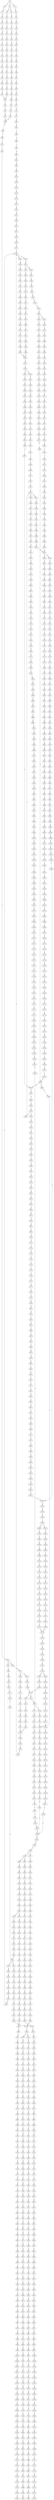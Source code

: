 strict digraph  {
	S0 -> S1 [ label = T ];
	S0 -> S2 [ label = C ];
	S0 -> S3 [ label = G ];
	S1 -> S4 [ label = A ];
	S2 -> S5 [ label = T ];
	S2 -> S6 [ label = G ];
	S3 -> S7 [ label = A ];
	S4 -> S8 [ label = C ];
	S5 -> S9 [ label = C ];
	S6 -> S10 [ label = C ];
	S7 -> S11 [ label = T ];
	S8 -> S12 [ label = G ];
	S9 -> S13 [ label = C ];
	S10 -> S14 [ label = C ];
	S11 -> S15 [ label = C ];
	S12 -> S16 [ label = G ];
	S13 -> S17 [ label = G ];
	S14 -> S18 [ label = G ];
	S15 -> S19 [ label = G ];
	S16 -> S20 [ label = C ];
	S17 -> S21 [ label = G ];
	S18 -> S22 [ label = G ];
	S19 -> S23 [ label = G ];
	S20 -> S24 [ label = T ];
	S21 -> S25 [ label = T ];
	S22 -> S26 [ label = T ];
	S23 -> S27 [ label = T ];
	S24 -> S28 [ label = A ];
	S25 -> S29 [ label = T ];
	S26 -> S30 [ label = C ];
	S27 -> S31 [ label = T ];
	S28 -> S32 [ label = C ];
	S29 -> S33 [ label = G ];
	S30 -> S34 [ label = C ];
	S31 -> S35 [ label = C ];
	S32 -> S36 [ label = T ];
	S33 -> S37 [ label = C ];
	S34 -> S38 [ label = C ];
	S35 -> S39 [ label = C ];
	S36 -> S40 [ label = G ];
	S37 -> S41 [ label = A ];
	S38 -> S42 [ label = A ];
	S39 -> S43 [ label = A ];
	S40 -> S44 [ label = G ];
	S41 -> S45 [ label = C ];
	S42 -> S46 [ label = G ];
	S43 -> S47 [ label = G ];
	S44 -> S48 [ label = T ];
	S45 -> S49 [ label = T ];
	S46 -> S50 [ label = T ];
	S47 -> S51 [ label = T ];
	S48 -> S52 [ label = G ];
	S49 -> S53 [ label = G ];
	S50 -> S54 [ label = G ];
	S51 -> S55 [ label = G ];
	S52 -> S56 [ label = C ];
	S53 -> S57 [ label = G ];
	S54 -> S58 [ label = G ];
	S55 -> S59 [ label = G ];
	S56 -> S60 [ label = T ];
	S57 -> S61 [ label = T ];
	S58 -> S62 [ label = T ];
	S59 -> S63 [ label = T ];
	S60 -> S64 [ label = A ];
	S61 -> S65 [ label = C ];
	S62 -> S66 [ label = C ];
	S63 -> S67 [ label = C ];
	S64 -> S68 [ label = C ];
	S65 -> S69 [ label = G ];
	S66 -> S70 [ label = G ];
	S67 -> S70 [ label = G ];
	S68 -> S71 [ label = T ];
	S69 -> S72 [ label = T ];
	S70 -> S73 [ label = T ];
	S71 -> S74 [ label = G ];
	S72 -> S75 [ label = C ];
	S73 -> S76 [ label = C ];
	S74 -> S77 [ label = T ];
	S75 -> S78 [ label = C ];
	S76 -> S79 [ label = C ];
	S77 -> S80 [ label = A ];
	S78 -> S81 [ label = G ];
	S79 -> S81 [ label = G ];
	S80 -> S82 [ label = A ];
	S81 -> S83 [ label = T ];
	S82 -> S84 [ label = C ];
	S83 -> S85 [ label = C ];
	S84 -> S86 [ label = A ];
	S85 -> S87 [ label = A ];
	S86 -> S88 [ label = C ];
	S87 -> S89 [ label = C ];
	S88 -> S90 [ label = A ];
	S89 -> S91 [ label = C ];
	S90 -> S92 [ label = C ];
	S91 -> S93 [ label = C ];
	S91 -> S94 [ label = G ];
	S92 -> S95 [ label = G ];
	S93 -> S96 [ label = T ];
	S94 -> S97 [ label = A ];
	S95 -> S98 [ label = C ];
	S96 -> S99 [ label = G ];
	S97 -> S100 [ label = A ];
	S97 -> S101 [ label = G ];
	S98 -> S102 [ label = T ];
	S99 -> S103 [ label = T ];
	S100 -> S104 [ label = T ];
	S101 -> S105 [ label = T ];
	S102 -> S106 [ label = C ];
	S103 -> S107 [ label = C ];
	S104 -> S108 [ label = C ];
	S105 -> S109 [ label = C ];
	S106 -> S110 [ label = C ];
	S107 -> S111 [ label = C ];
	S108 -> S112 [ label = C ];
	S109 -> S113 [ label = C ];
	S110 -> S114 [ label = T ];
	S111 -> S115 [ label = T ];
	S112 -> S116 [ label = T ];
	S113 -> S117 [ label = A ];
	S113 -> S118 [ label = T ];
	S114 -> S119 [ label = A ];
	S115 -> S120 [ label = T ];
	S116 -> S121 [ label = C ];
	S117 -> S122 [ label = G ];
	S118 -> S123 [ label = C ];
	S119 -> S124 [ label = G ];
	S120 -> S125 [ label = G ];
	S121 -> S126 [ label = G ];
	S122 -> S127 [ label = T ];
	S122 -> S128 [ label = C ];
	S123 -> S129 [ label = G ];
	S124 -> S130 [ label = A ];
	S125 -> S131 [ label = A ];
	S125 -> S132 [ label = T ];
	S126 -> S133 [ label = A ];
	S127 -> S134 [ label = A ];
	S128 -> S135 [ label = T ];
	S129 -> S136 [ label = A ];
	S130 -> S137 [ label = A ];
	S131 -> S138 [ label = A ];
	S132 -> S139 [ label = A ];
	S133 -> S140 [ label = A ];
	S134 -> S141 [ label = G ];
	S135 -> S142 [ label = T ];
	S136 -> S143 [ label = A ];
	S137 -> S144 [ label = C ];
	S138 -> S145 [ label = C ];
	S139 -> S146 [ label = G ];
	S140 -> S147 [ label = C ];
	S141 -> S148 [ label = G ];
	S142 -> S149 [ label = C ];
	S143 -> S150 [ label = C ];
	S144 -> S151 [ label = T ];
	S145 -> S152 [ label = T ];
	S146 -> S153 [ label = G ];
	S147 -> S154 [ label = T ];
	S148 -> S155 [ label = G ];
	S149 -> S156 [ label = A ];
	S150 -> S154 [ label = T ];
	S151 -> S157 [ label = T ];
	S152 -> S158 [ label = T ];
	S153 -> S159 [ label = A ];
	S154 -> S160 [ label = T ];
	S155 -> S161 [ label = T ];
	S156 -> S162 [ label = C ];
	S157 -> S163 [ label = C ];
	S158 -> S164 [ label = C ];
	S159 -> S165 [ label = G ];
	S160 -> S166 [ label = C ];
	S161 -> S167 [ label = C ];
	S162 -> S168 [ label = G ];
	S163 -> S169 [ label = A ];
	S164 -> S170 [ label = A ];
	S165 -> S171 [ label = A ];
	S166 -> S172 [ label = A ];
	S167 -> S173 [ label = A ];
	S168 -> S174 [ label = C ];
	S169 -> S175 [ label = A ];
	S170 -> S176 [ label = A ];
	S171 -> S177 [ label = G ];
	S172 -> S178 [ label = A ];
	S173 -> S179 [ label = C ];
	S174 -> S180 [ label = C ];
	S175 -> S181 [ label = C ];
	S176 -> S181 [ label = C ];
	S177 -> S182 [ label = G ];
	S178 -> S181 [ label = C ];
	S179 -> S183 [ label = T ];
	S180 -> S184 [ label = C ];
	S181 -> S185 [ label = C ];
	S181 -> S186 [ label = T ];
	S182 -> S187 [ label = T ];
	S183 -> S188 [ label = C ];
	S184 -> S189 [ label = T ];
	S185 -> S190 [ label = G ];
	S186 -> S191 [ label = G ];
	S187 -> S192 [ label = C ];
	S188 -> S193 [ label = G ];
	S189 -> S194 [ label = T ];
	S190 -> S195 [ label = G ];
	S191 -> S196 [ label = G ];
	S191 -> S197 [ label = C ];
	S192 -> S198 [ label = C ];
	S193 -> S199 [ label = C ];
	S194 -> S200 [ label = C ];
	S195 -> S201 [ label = C ];
	S196 -> S202 [ label = C ];
	S197 -> S203 [ label = C ];
	S198 -> S204 [ label = C ];
	S199 -> S205 [ label = T ];
	S200 -> S206 [ label = A ];
	S201 -> S207 [ label = C ];
	S202 -> S208 [ label = C ];
	S203 -> S209 [ label = C ];
	S204 -> S210 [ label = A ];
	S204 -> S211 [ label = G ];
	S205 -> S212 [ label = T ];
	S206 -> S213 [ label = T ];
	S207 -> S214 [ label = C ];
	S208 -> S215 [ label = C ];
	S209 -> S216 [ label = T ];
	S210 -> S217 [ label = G ];
	S211 -> S218 [ label = G ];
	S212 -> S219 [ label = C ];
	S213 -> S220 [ label = C ];
	S214 -> S221 [ label = A ];
	S215 -> S222 [ label = A ];
	S216 -> S223 [ label = A ];
	S217 -> S224 [ label = A ];
	S218 -> S225 [ label = A ];
	S219 -> S226 [ label = A ];
	S220 -> S227 [ label = C ];
	S221 -> S228 [ label = G ];
	S222 -> S229 [ label = G ];
	S223 -> S230 [ label = G ];
	S224 -> S231 [ label = G ];
	S225 -> S232 [ label = G ];
	S226 -> S233 [ label = T ];
	S227 -> S234 [ label = A ];
	S228 -> S235 [ label = T ];
	S229 -> S236 [ label = G ];
	S230 -> S237 [ label = G ];
	S231 -> S238 [ label = C ];
	S232 -> S239 [ label = G ];
	S233 -> S240 [ label = C ];
	S234 -> S241 [ label = G ];
	S235 -> S242 [ label = T ];
	S236 -> S243 [ label = T ];
	S237 -> S244 [ label = T ];
	S238 -> S245 [ label = C ];
	S239 -> S246 [ label = C ];
	S240 -> S247 [ label = C ];
	S241 -> S248 [ label = A ];
	S242 -> S249 [ label = G ];
	S243 -> S250 [ label = G ];
	S244 -> S251 [ label = G ];
	S245 -> S252 [ label = A ];
	S246 -> S253 [ label = G ];
	S247 -> S254 [ label = A ];
	S248 -> S255 [ label = A ];
	S249 -> S256 [ label = T ];
	S250 -> S257 [ label = C ];
	S250 -> S258 [ label = G ];
	S251 -> S259 [ label = T ];
	S252 -> S260 [ label = C ];
	S253 -> S261 [ label = T ];
	S254 -> S241 [ label = G ];
	S255 -> S262 [ label = C ];
	S256 -> S263 [ label = G ];
	S257 -> S264 [ label = G ];
	S258 -> S265 [ label = G ];
	S259 -> S266 [ label = G ];
	S260 -> S267 [ label = G ];
	S261 -> S268 [ label = G ];
	S262 -> S269 [ label = C ];
	S263 -> S270 [ label = C ];
	S264 -> S271 [ label = C ];
	S265 -> S272 [ label = C ];
	S266 -> S273 [ label = C ];
	S267 -> S274 [ label = G ];
	S268 -> S275 [ label = G ];
	S269 -> S276 [ label = A ];
	S269 -> S277 [ label = G ];
	S270 -> S278 [ label = G ];
	S271 -> S279 [ label = G ];
	S272 -> S280 [ label = T ];
	S273 -> S281 [ label = G ];
	S274 -> S282 [ label = T ];
	S275 -> S283 [ label = T ];
	S276 -> S284 [ label = G ];
	S276 -> S285 [ label = C ];
	S277 -> S286 [ label = G ];
	S278 -> S287 [ label = T ];
	S279 -> S288 [ label = T ];
	S280 -> S289 [ label = T ];
	S281 -> S290 [ label = T ];
	S282 -> S291 [ label = T ];
	S283 -> S292 [ label = A ];
	S284 -> S293 [ label = A ];
	S285 -> S294 [ label = C ];
	S286 -> S295 [ label = A ];
	S287 -> S296 [ label = C ];
	S288 -> S297 [ label = C ];
	S289 -> S298 [ label = C ];
	S290 -> S299 [ label = C ];
	S291 -> S300 [ label = A ];
	S292 -> S301 [ label = T ];
	S293 -> S302 [ label = C ];
	S294 -> S303 [ label = A ];
	S295 -> S304 [ label = C ];
	S296 -> S305 [ label = G ];
	S297 -> S306 [ label = G ];
	S298 -> S307 [ label = G ];
	S299 -> S308 [ label = G ];
	S300 -> S309 [ label = C ];
	S301 -> S310 [ label = G ];
	S302 -> S311 [ label = T ];
	S303 -> S312 [ label = C ];
	S304 -> S313 [ label = G ];
	S305 -> S314 [ label = A ];
	S306 -> S315 [ label = T ];
	S307 -> S316 [ label = A ];
	S308 -> S314 [ label = A ];
	S309 -> S317 [ label = T ];
	S310 -> S318 [ label = A ];
	S311 -> S319 [ label = C ];
	S312 -> S320 [ label = C ];
	S313 -> S321 [ label = C ];
	S314 -> S322 [ label = A ];
	S315 -> S323 [ label = G ];
	S316 -> S324 [ label = A ];
	S317 -> S325 [ label = G ];
	S318 -> S326 [ label = G ];
	S319 -> S327 [ label = C ];
	S320 -> S328 [ label = C ];
	S321 -> S329 [ label = C ];
	S322 -> S330 [ label = C ];
	S323 -> S331 [ label = C ];
	S324 -> S332 [ label = C ];
	S325 -> S333 [ label = C ];
	S326 -> S334 [ label = C ];
	S327 -> S335 [ label = C ];
	S328 -> S336 [ label = C ];
	S329 -> S337 [ label = C ];
	S330 -> S338 [ label = C ];
	S330 -> S339 [ label = A ];
	S331 -> S340 [ label = A ];
	S332 -> S341 [ label = A ];
	S333 -> S342 [ label = A ];
	S334 -> S343 [ label = G ];
	S335 -> S344 [ label = A ];
	S336 -> S345 [ label = T ];
	S337 -> S346 [ label = A ];
	S338 -> S347 [ label = T ];
	S339 -> S348 [ label = C ];
	S340 -> S349 [ label = T ];
	S341 -> S350 [ label = C ];
	S342 -> S351 [ label = G ];
	S343 -> S352 [ label = G ];
	S344 -> S353 [ label = T ];
	S345 -> S354 [ label = T ];
	S346 -> S355 [ label = T ];
	S347 -> S356 [ label = T ];
	S348 -> S357 [ label = C ];
	S349 -> S358 [ label = C ];
	S350 -> S359 [ label = G ];
	S351 -> S360 [ label = A ];
	S352 -> S361 [ label = T ];
	S353 -> S362 [ label = C ];
	S354 -> S363 [ label = C ];
	S355 -> S364 [ label = C ];
	S356 -> S365 [ label = C ];
	S357 -> S366 [ label = C ];
	S358 -> S367 [ label = C ];
	S359 -> S368 [ label = C ];
	S360 -> S369 [ label = C ];
	S361 -> S370 [ label = C ];
	S362 -> S371 [ label = T ];
	S363 -> S372 [ label = C ];
	S363 -> S373 [ label = G ];
	S364 -> S374 [ label = G ];
	S365 -> S375 [ label = G ];
	S366 -> S376 [ label = G ];
	S367 -> S377 [ label = G ];
	S368 -> S378 [ label = G ];
	S369 -> S379 [ label = G ];
	S370 -> S380 [ label = G ];
	S371 -> S381 [ label = G ];
	S372 -> S382 [ label = T ];
	S373 -> S383 [ label = A ];
	S374 -> S384 [ label = T ];
	S375 -> S385 [ label = T ];
	S376 -> S386 [ label = T ];
	S377 -> S387 [ label = C ];
	S378 -> S388 [ label = C ];
	S379 -> S389 [ label = G ];
	S380 -> S390 [ label = C ];
	S381 -> S391 [ label = C ];
	S382 -> S392 [ label = G ];
	S383 -> S393 [ label = T ];
	S384 -> S394 [ label = C ];
	S385 -> S395 [ label = A ];
	S386 -> S396 [ label = A ];
	S387 -> S397 [ label = A ];
	S388 -> S398 [ label = A ];
	S389 -> S399 [ label = A ];
	S390 -> S400 [ label = A ];
	S391 -> S401 [ label = C ];
	S392 -> S402 [ label = T ];
	S393 -> S403 [ label = C ];
	S394 -> S404 [ label = C ];
	S395 -> S405 [ label = C ];
	S396 -> S406 [ label = C ];
	S397 -> S407 [ label = C ];
	S398 -> S408 [ label = C ];
	S399 -> S409 [ label = C ];
	S400 -> S410 [ label = C ];
	S401 -> S411 [ label = A ];
	S402 -> S412 [ label = C ];
	S403 -> S413 [ label = G ];
	S404 -> S414 [ label = T ];
	S405 -> S415 [ label = T ];
	S406 -> S416 [ label = G ];
	S407 -> S417 [ label = G ];
	S408 -> S418 [ label = G ];
	S409 -> S419 [ label = A ];
	S410 -> S420 [ label = G ];
	S411 -> S421 [ label = G ];
	S412 -> S422 [ label = C ];
	S413 -> S423 [ label = T ];
	S414 -> S424 [ label = C ];
	S415 -> S425 [ label = T ];
	S416 -> S426 [ label = T ];
	S417 -> S427 [ label = T ];
	S418 -> S428 [ label = T ];
	S419 -> S429 [ label = C ];
	S420 -> S430 [ label = C ];
	S421 -> S431 [ label = T ];
	S422 -> S432 [ label = T ];
	S423 -> S433 [ label = T ];
	S424 -> S434 [ label = T ];
	S425 -> S435 [ label = C ];
	S426 -> S436 [ label = C ];
	S427 -> S437 [ label = C ];
	S428 -> S438 [ label = C ];
	S429 -> S439 [ label = A ];
	S430 -> S440 [ label = G ];
	S431 -> S441 [ label = C ];
	S432 -> S442 [ label = T ];
	S433 -> S443 [ label = T ];
	S434 -> S444 [ label = T ];
	S435 -> S445 [ label = A ];
	S436 -> S446 [ label = C ];
	S437 -> S447 [ label = G ];
	S438 -> S448 [ label = C ];
	S439 -> S449 [ label = C ];
	S440 -> S450 [ label = C ];
	S441 -> S451 [ label = G ];
	S442 -> S125 [ label = G ];
	S443 -> S452 [ label = G ];
	S444 -> S453 [ label = C ];
	S445 -> S454 [ label = A ];
	S446 -> S455 [ label = A ];
	S447 -> S456 [ label = A ];
	S448 -> S457 [ label = A ];
	S449 -> S458 [ label = C ];
	S450 -> S459 [ label = G ];
	S451 -> S460 [ label = T ];
	S452 -> S461 [ label = T ];
	S453 -> S462 [ label = T ];
	S454 -> S463 [ label = G ];
	S455 -> S464 [ label = G ];
	S456 -> S465 [ label = G ];
	S457 -> S466 [ label = G ];
	S458 -> S467 [ label = T ];
	S459 -> S468 [ label = G ];
	S460 -> S469 [ label = A ];
	S461 -> S470 [ label = A ];
	S462 -> S471 [ label = C ];
	S463 -> S472 [ label = C ];
	S464 -> S473 [ label = C ];
	S465 -> S474 [ label = C ];
	S466 -> S475 [ label = C ];
	S467 -> S476 [ label = C ];
	S468 -> S477 [ label = C ];
	S469 -> S478 [ label = A ];
	S470 -> S479 [ label = G ];
	S471 -> S480 [ label = G ];
	S472 -> S481 [ label = G ];
	S473 -> S482 [ label = G ];
	S474 -> S483 [ label = G ];
	S475 -> S484 [ label = T ];
	S475 -> S482 [ label = G ];
	S476 -> S485 [ label = T ];
	S477 -> S486 [ label = T ];
	S478 -> S487 [ label = G ];
	S479 -> S488 [ label = G ];
	S480 -> S489 [ label = G ];
	S481 -> S490 [ label = A ];
	S482 -> S491 [ label = A ];
	S483 -> S492 [ label = A ];
	S484 -> S493 [ label = T ];
	S485 -> S494 [ label = A ];
	S486 -> S495 [ label = G ];
	S487 -> S496 [ label = A ];
	S488 -> S497 [ label = A ];
	S489 -> S498 [ label = A ];
	S490 -> S499 [ label = G ];
	S491 -> S500 [ label = G ];
	S492 -> S501 [ label = G ];
	S493 -> S149 [ label = C ];
	S494 -> S502 [ label = G ];
	S495 -> S503 [ label = G ];
	S496 -> S504 [ label = C ];
	S497 -> S505 [ label = A ];
	S498 -> S506 [ label = G ];
	S499 -> S507 [ label = T ];
	S500 -> S508 [ label = T ];
	S501 -> S509 [ label = T ];
	S502 -> S510 [ label = A ];
	S503 -> S511 [ label = A ];
	S504 -> S512 [ label = G ];
	S505 -> S513 [ label = A ];
	S506 -> S514 [ label = A ];
	S507 -> S515 [ label = C ];
	S508 -> S516 [ label = C ];
	S509 -> S517 [ label = C ];
	S510 -> S518 [ label = A ];
	S511 -> S519 [ label = A ];
	S512 -> S520 [ label = G ];
	S513 -> S521 [ label = G ];
	S514 -> S522 [ label = G ];
	S515 -> S523 [ label = C ];
	S516 -> S524 [ label = C ];
	S516 -> S525 [ label = T ];
	S517 -> S526 [ label = G ];
	S518 -> S527 [ label = C ];
	S519 -> S528 [ label = T ];
	S520 -> S529 [ label = C ];
	S521 -> S530 [ label = G ];
	S522 -> S531 [ label = G ];
	S523 -> S532 [ label = C ];
	S524 -> S532 [ label = C ];
	S525 -> S533 [ label = C ];
	S526 -> S534 [ label = A ];
	S527 -> S535 [ label = G ];
	S528 -> S536 [ label = G ];
	S529 -> S537 [ label = T ];
	S530 -> S538 [ label = T ];
	S531 -> S539 [ label = T ];
	S532 -> S540 [ label = T ];
	S532 -> S541 [ label = G ];
	S533 -> S542 [ label = G ];
	S534 -> S543 [ label = A ];
	S535 -> S544 [ label = A ];
	S536 -> S545 [ label = G ];
	S537 -> S546 [ label = C ];
	S538 -> S547 [ label = C ];
	S539 -> S548 [ label = C ];
	S540 -> S549 [ label = C ];
	S541 -> S550 [ label = C ];
	S542 -> S551 [ label = T ];
	S543 -> S552 [ label = C ];
	S544 -> S553 [ label = G ];
	S545 -> S554 [ label = G ];
	S546 -> S555 [ label = T ];
	S547 -> S556 [ label = C ];
	S548 -> S198 [ label = C ];
	S549 -> S557 [ label = C ];
	S550 -> S558 [ label = C ];
	S551 -> S559 [ label = C ];
	S552 -> S560 [ label = C ];
	S553 -> S561 [ label = G ];
	S554 -> S562 [ label = G ];
	S555 -> S563 [ label = C ];
	S556 -> S564 [ label = C ];
	S557 -> S565 [ label = G ];
	S558 -> S566 [ label = T ];
	S559 -> S567 [ label = T ];
	S560 -> S568 [ label = T ];
	S561 -> S569 [ label = T ];
	S562 -> S570 [ label = T ];
	S563 -> S571 [ label = G ];
	S564 -> S572 [ label = G ];
	S565 -> S573 [ label = G ];
	S566 -> S574 [ label = G ];
	S567 -> S575 [ label = G ];
	S568 -> S576 [ label = G ];
	S569 -> S577 [ label = G ];
	S570 -> S578 [ label = C ];
	S571 -> S579 [ label = A ];
	S572 -> S580 [ label = A ];
	S573 -> S581 [ label = T ];
	S574 -> S582 [ label = T ];
	S575 -> S583 [ label = T ];
	S576 -> S584 [ label = T ];
	S577 -> S585 [ label = T ];
	S578 -> S586 [ label = C ];
	S579 -> S587 [ label = A ];
	S580 -> S588 [ label = A ];
	S581 -> S589 [ label = C ];
	S582 -> S590 [ label = C ];
	S583 -> S591 [ label = T ];
	S584 -> S592 [ label = C ];
	S585 -> S593 [ label = C ];
	S586 -> S594 [ label = G ];
	S587 -> S595 [ label = G ];
	S588 -> S596 [ label = G ];
	S589 -> S597 [ label = T ];
	S590 -> S598 [ label = G ];
	S591 -> S599 [ label = C ];
	S592 -> S600 [ label = G ];
	S593 -> S601 [ label = C ];
	S594 -> S602 [ label = C ];
	S595 -> S603 [ label = T ];
	S596 -> S604 [ label = T ];
	S597 -> S605 [ label = G ];
	S598 -> S606 [ label = C ];
	S599 -> S607 [ label = C ];
	S600 -> S608 [ label = C ];
	S601 -> S609 [ label = C ];
	S602 -> S610 [ label = C ];
	S603 -> S611 [ label = C ];
	S604 -> S612 [ label = C ];
	S605 -> S613 [ label = G ];
	S606 -> S614 [ label = G ];
	S607 -> S615 [ label = G ];
	S608 -> S616 [ label = G ];
	S609 -> S617 [ label = T ];
	S610 -> S618 [ label = G ];
	S611 -> S619 [ label = G ];
	S612 -> S620 [ label = G ];
	S613 -> S621 [ label = A ];
	S614 -> S622 [ label = C ];
	S615 -> S623 [ label = T ];
	S616 -> S622 [ label = C ];
	S617 -> S624 [ label = G ];
	S618 -> S625 [ label = G ];
	S619 -> S626 [ label = C ];
	S620 -> S627 [ label = A ];
	S621 -> S628 [ label = G ];
	S622 -> S629 [ label = G ];
	S622 -> S630 [ label = A ];
	S623 -> S631 [ label = G ];
	S624 -> S632 [ label = T ];
	S625 -> S633 [ label = A ];
	S626 -> S634 [ label = G ];
	S627 -> S635 [ label = G ];
	S628 -> S636 [ label = G ];
	S629 -> S637 [ label = A ];
	S630 -> S638 [ label = A ];
	S631 -> S639 [ label = G ];
	S632 -> S640 [ label = C ];
	S633 -> S641 [ label = A ];
	S634 -> S642 [ label = G ];
	S635 -> S643 [ label = G ];
	S636 -> S644 [ label = G ];
	S637 -> S645 [ label = G ];
	S638 -> S646 [ label = C ];
	S639 -> S647 [ label = C ];
	S640 -> S648 [ label = C ];
	S641 -> S649 [ label = C ];
	S642 -> S650 [ label = C ];
	S643 -> S651 [ label = T ];
	S644 -> S652 [ label = T ];
	S645 -> S653 [ label = C ];
	S646 -> S654 [ label = C ];
	S647 -> S655 [ label = C ];
	S648 -> S656 [ label = T ];
	S649 -> S657 [ label = T ];
	S650 -> S658 [ label = T ];
	S651 -> S659 [ label = A ];
	S652 -> S660 [ label = G ];
	S653 -> S661 [ label = A ];
	S654 -> S662 [ label = C ];
	S655 -> S663 [ label = C ];
	S656 -> S664 [ label = A ];
	S657 -> S665 [ label = G ];
	S658 -> S666 [ label = A ];
	S659 -> S667 [ label = T ];
	S660 -> S668 [ label = T ];
	S661 -> S669 [ label = G ];
	S662 -> S670 [ label = G ];
	S663 -> S671 [ label = G ];
	S664 -> S672 [ label = C ];
	S665 -> S673 [ label = C ];
	S666 -> S674 [ label = T ];
	S667 -> S675 [ label = A ];
	S668 -> S676 [ label = T ];
	S669 -> S677 [ label = T ];
	S670 -> S678 [ label = T ];
	S671 -> S679 [ label = T ];
	S672 -> S680 [ label = T ];
	S673 -> S681 [ label = A ];
	S674 -> S682 [ label = A ];
	S675 -> S683 [ label = A ];
	S676 -> S684 [ label = C ];
	S677 -> S685 [ label = G ];
	S678 -> S686 [ label = A ];
	S679 -> S687 [ label = C ];
	S680 -> S688 [ label = A ];
	S681 -> S689 [ label = A ];
	S682 -> S690 [ label = G ];
	S683 -> S691 [ label = G ];
	S684 -> S692 [ label = C ];
	S685 -> S693 [ label = C ];
	S686 -> S694 [ label = C ];
	S687 -> S695 [ label = C ];
	S688 -> S696 [ label = C ];
	S689 -> S697 [ label = C ];
	S690 -> S698 [ label = T ];
	S691 -> S699 [ label = T ];
	S692 -> S700 [ label = A ];
	S693 -> S701 [ label = A ];
	S694 -> S702 [ label = A ];
	S695 -> S703 [ label = A ];
	S696 -> S704 [ label = C ];
	S697 -> S705 [ label = C ];
	S698 -> S706 [ label = A ];
	S699 -> S707 [ label = C ];
	S700 -> S708 [ label = G ];
	S701 -> S709 [ label = A ];
	S702 -> S710 [ label = G ];
	S703 -> S711 [ label = G ];
	S704 -> S712 [ label = A ];
	S705 -> S713 [ label = A ];
	S706 -> S714 [ label = G ];
	S707 -> S715 [ label = G ];
	S708 -> S716 [ label = C ];
	S709 -> S717 [ label = C ];
	S710 -> S718 [ label = C ];
	S711 -> S719 [ label = T ];
	S712 -> S720 [ label = G ];
	S713 -> S721 [ label = G ];
	S714 -> S722 [ label = C ];
	S715 -> S723 [ label = T ];
	S716 -> S724 [ label = A ];
	S717 -> S725 [ label = A ];
	S718 -> S726 [ label = A ];
	S719 -> S727 [ label = A ];
	S720 -> S728 [ label = G ];
	S721 -> S729 [ label = A ];
	S722 -> S730 [ label = C ];
	S723 -> S731 [ label = G ];
	S724 -> S732 [ label = G ];
	S725 -> S733 [ label = G ];
	S726 -> S734 [ label = G ];
	S727 -> S735 [ label = G ];
	S728 -> S736 [ label = A ];
	S729 -> S737 [ label = A ];
	S730 -> S738 [ label = G ];
	S731 -> S739 [ label = G ];
	S732 -> S740 [ label = A ];
	S733 -> S741 [ label = C ];
	S734 -> S742 [ label = G ];
	S735 -> S743 [ label = C ];
	S736 -> S744 [ label = G ];
	S737 -> S745 [ label = C ];
	S738 -> S746 [ label = A ];
	S739 -> S747 [ label = T ];
	S740 -> S748 [ label = T ];
	S741 -> S749 [ label = T ];
	S742 -> S750 [ label = T ];
	S743 -> S751 [ label = T ];
	S744 -> S752 [ label = A ];
	S745 -> S753 [ label = A ];
	S746 -> S754 [ label = A ];
	S747 -> S755 [ label = A ];
	S748 -> S756 [ label = A ];
	S749 -> S757 [ label = A ];
	S750 -> S758 [ label = G ];
	S751 -> S759 [ label = C ];
	S752 -> S760 [ label = G ];
	S753 -> S761 [ label = G ];
	S754 -> S762 [ label = A ];
	S755 -> S763 [ label = C ];
	S756 -> S764 [ label = A ];
	S757 -> S765 [ label = C ];
	S758 -> S766 [ label = C ];
	S759 -> S767 [ label = C ];
	S760 -> S768 [ label = T ];
	S761 -> S769 [ label = C ];
	S762 -> S770 [ label = C ];
	S763 -> S771 [ label = C ];
	S764 -> S772 [ label = A ];
	S765 -> S773 [ label = G ];
	S766 -> S774 [ label = A ];
	S767 -> S775 [ label = A ];
	S768 -> S776 [ label = C ];
	S769 -> S777 [ label = C ];
	S770 -> S778 [ label = C ];
	S771 -> S779 [ label = G ];
	S772 -> S780 [ label = A ];
	S773 -> S781 [ label = A ];
	S774 -> S782 [ label = C ];
	S775 -> S783 [ label = C ];
	S776 -> S784 [ label = A ];
	S777 -> S785 [ label = G ];
	S778 -> S786 [ label = C ];
	S779 -> S787 [ label = G ];
	S780 -> S788 [ label = A ];
	S781 -> S789 [ label = G ];
	S782 -> S790 [ label = G ];
	S783 -> S791 [ label = C ];
	S784 -> S792 [ label = G ];
	S785 -> S793 [ label = T ];
	S786 -> S794 [ label = C ];
	S787 -> S795 [ label = T ];
	S788 -> S796 [ label = C ];
	S789 -> S797 [ label = A ];
	S790 -> S798 [ label = C ];
	S791 -> S799 [ label = G ];
	S792 -> S800 [ label = G ];
	S793 -> S801 [ label = C ];
	S794 -> S802 [ label = G ];
	S795 -> S803 [ label = G ];
	S796 -> S804 [ label = T ];
	S797 -> S805 [ label = A ];
	S798 -> S806 [ label = G ];
	S799 -> S807 [ label = G ];
	S800 -> S808 [ label = A ];
	S801 -> S809 [ label = C ];
	S802 -> S810 [ label = A ];
	S803 -> S811 [ label = G ];
	S804 -> S812 [ label = T ];
	S805 -> S813 [ label = C ];
	S806 -> S814 [ label = G ];
	S807 -> S815 [ label = A ];
	S808 -> S816 [ label = C ];
	S809 -> S817 [ label = T ];
	S810 -> S818 [ label = C ];
	S811 -> S819 [ label = T ];
	S812 -> S820 [ label = T ];
	S813 -> S821 [ label = T ];
	S814 -> S822 [ label = T ];
	S815 -> S823 [ label = C ];
	S816 -> S824 [ label = C ];
	S817 -> S825 [ label = C ];
	S818 -> S826 [ label = T ];
	S819 -> S827 [ label = T ];
	S820 -> S828 [ label = G ];
	S821 -> S829 [ label = G ];
	S822 -> S830 [ label = G ];
	S823 -> S831 [ label = G ];
	S824 -> S832 [ label = A ];
	S825 -> S833 [ label = T ];
	S826 -> S834 [ label = A ];
	S827 -> S835 [ label = A ];
	S828 -> S836 [ label = C ];
	S829 -> S837 [ label = G ];
	S830 -> S838 [ label = C ];
	S831 -> S839 [ label = T ];
	S832 -> S840 [ label = G ];
	S833 -> S841 [ label = G ];
	S834 -> S842 [ label = G ];
	S835 -> S843 [ label = G ];
	S836 -> S844 [ label = C ];
	S837 -> S845 [ label = C ];
	S838 -> S846 [ label = C ];
	S839 -> S847 [ label = C ];
	S840 -> S848 [ label = T ];
	S841 -> S849 [ label = T ];
	S842 -> S850 [ label = A ];
	S843 -> S851 [ label = A ];
	S844 -> S852 [ label = G ];
	S845 -> S853 [ label = G ];
	S846 -> S854 [ label = G ];
	S847 -> S855 [ label = G ];
	S848 -> S856 [ label = C ];
	S849 -> S857 [ label = C ];
	S850 -> S858 [ label = A ];
	S851 -> S859 [ label = A ];
	S852 -> S860 [ label = T ];
	S853 -> S861 [ label = C ];
	S854 -> S862 [ label = C ];
	S855 -> S863 [ label = T ];
	S856 -> S864 [ label = T ];
	S857 -> S865 [ label = G ];
	S858 -> S866 [ label = T ];
	S859 -> S867 [ label = G ];
	S860 -> S868 [ label = A ];
	S861 -> S869 [ label = A ];
	S862 -> S870 [ label = A ];
	S863 -> S871 [ label = G ];
	S864 -> S872 [ label = C ];
	S865 -> S873 [ label = T ];
	S866 -> S874 [ label = C ];
	S867 -> S875 [ label = G ];
	S868 -> S876 [ label = G ];
	S869 -> S877 [ label = G ];
	S870 -> S878 [ label = A ];
	S871 -> S879 [ label = A ];
	S872 -> S880 [ label = T ];
	S873 -> S881 [ label = G ];
	S874 -> S882 [ label = G ];
	S875 -> S883 [ label = G ];
	S876 -> S884 [ label = C ];
	S877 -> S885 [ label = C ];
	S878 -> S886 [ label = C ];
	S879 -> S887 [ label = C ];
	S880 -> S888 [ label = G ];
	S881 -> S889 [ label = G ];
	S882 -> S890 [ label = G ];
	S883 -> S891 [ label = G ];
	S884 -> S892 [ label = C ];
	S885 -> S893 [ label = G ];
	S886 -> S894 [ label = C ];
	S887 -> S895 [ label = C ];
	S888 -> S896 [ label = T ];
	S889 -> S897 [ label = T ];
	S890 -> S898 [ label = G ];
	S891 -> S899 [ label = G ];
	S892 -> S900 [ label = G ];
	S893 -> S901 [ label = G ];
	S894 -> S902 [ label = A ];
	S895 -> S903 [ label = G ];
	S896 -> S904 [ label = A ];
	S897 -> S905 [ label = A ];
	S898 -> S906 [ label = T ];
	S899 -> S907 [ label = T ];
	S900 -> S908 [ label = G ];
	S901 -> S909 [ label = G ];
	S902 -> S910 [ label = G ];
	S903 -> S911 [ label = G ];
	S906 -> S912 [ label = A ];
	S907 -> S913 [ label = C ];
	S908 -> S914 [ label = T ];
	S909 -> S915 [ label = T ];
	S910 -> S916 [ label = T ];
	S911 -> S917 [ label = T ];
	S912 -> S918 [ label = T ];
	S913 -> S919 [ label = C ];
	S914 -> S920 [ label = G ];
	S915 -> S921 [ label = G ];
	S916 -> S922 [ label = C ];
	S917 -> S923 [ label = C ];
	S918 -> S924 [ label = C ];
	S919 -> S925 [ label = G ];
	S920 -> S926 [ label = A ];
	S921 -> S927 [ label = C ];
	S922 -> S928 [ label = G ];
	S923 -> S929 [ label = G ];
	S924 -> S930 [ label = C ];
	S925 -> S931 [ label = T ];
	S926 -> S932 [ label = C ];
	S927 -> S933 [ label = C ];
	S928 -> S934 [ label = C ];
	S929 -> S935 [ label = C ];
	S930 -> S936 [ label = C ];
	S931 -> S937 [ label = C ];
	S932 -> S938 [ label = G ];
	S933 -> S939 [ label = G ];
	S934 -> S940 [ label = G ];
	S935 -> S941 [ label = G ];
	S936 -> S942 [ label = G ];
	S937 -> S943 [ label = G ];
	S938 -> S944 [ label = T ];
	S939 -> S945 [ label = C ];
	S940 -> S946 [ label = C ];
	S941 -> S947 [ label = T ];
	S942 -> S948 [ label = A ];
	S943 -> S949 [ label = G ];
	S944 -> S950 [ label = G ];
	S945 -> S951 [ label = C ];
	S946 -> S952 [ label = A ];
	S947 -> S953 [ label = A ];
	S948 -> S954 [ label = A ];
	S949 -> S955 [ label = A ];
	S950 -> S956 [ label = G ];
	S951 -> S957 [ label = G ];
	S952 -> S958 [ label = G ];
	S953 -> S959 [ label = G ];
	S954 -> S960 [ label = A ];
	S955 -> S961 [ label = A ];
	S956 -> S962 [ label = G ];
	S957 -> S963 [ label = G ];
	S958 -> S964 [ label = C ];
	S959 -> S965 [ label = C ];
	S960 -> S966 [ label = G ];
	S961 -> S967 [ label = C ];
	S962 -> S968 [ label = T ];
	S963 -> S969 [ label = T ];
	S964 -> S970 [ label = C ];
	S965 -> S971 [ label = C ];
	S966 -> S972 [ label = T ];
	S967 -> S973 [ label = T ];
	S968 -> S974 [ label = A ];
	S969 -> S975 [ label = G ];
	S970 -> S976 [ label = G ];
	S971 -> S977 [ label = G ];
	S972 -> S978 [ label = G ];
	S973 -> S979 [ label = A ];
	S974 -> S980 [ label = C ];
	S975 -> S981 [ label = G ];
	S976 -> S982 [ label = G ];
	S977 -> S983 [ label = C ];
	S978 -> S984 [ label = T ];
	S979 -> S985 [ label = C ];
	S980 -> S986 [ label = T ];
	S981 -> S987 [ label = T ];
	S982 -> S988 [ label = T ];
	S983 -> S989 [ label = T ];
	S984 -> S990 [ label = C ];
	S985 -> S991 [ label = A ];
	S986 -> S992 [ label = A ];
	S987 -> S993 [ label = G ];
	S988 -> S994 [ label = G ];
	S989 -> S995 [ label = G ];
	S990 -> S996 [ label = G ];
	S991 -> S997 [ label = A ];
	S992 -> S998 [ label = T ];
	S993 -> S999 [ label = G ];
	S994 -> S1000 [ label = G ];
	S995 -> S1001 [ label = G ];
	S996 -> S1002 [ label = T ];
	S997 -> S1003 [ label = C ];
	S998 -> S1004 [ label = T ];
	S999 -> S1005 [ label = A ];
	S1000 -> S1006 [ label = A ];
	S1001 -> S1007 [ label = A ];
	S1002 -> S1008 [ label = C ];
	S1003 -> S1009 [ label = G ];
	S1004 -> S1010 [ label = G ];
	S1005 -> S1011 [ label = A ];
	S1006 -> S1012 [ label = A ];
	S1007 -> S1013 [ label = A ];
	S1008 -> S1014 [ label = G ];
	S1009 -> S1015 [ label = A ];
	S1010 -> S1016 [ label = G ];
	S1011 -> S1017 [ label = C ];
	S1012 -> S1018 [ label = G ];
	S1013 -> S1019 [ label = G ];
	S1014 -> S1020 [ label = G ];
	S1015 -> S1021 [ label = A ];
	S1016 -> S1022 [ label = A ];
	S1017 -> S1023 [ label = C ];
	S1018 -> S1024 [ label = A ];
	S1019 -> S1025 [ label = A ];
	S1020 -> S1026 [ label = A ];
	S1021 -> S1027 [ label = A ];
	S1022 -> S1028 [ label = A ];
	S1023 -> S1029 [ label = T ];
	S1024 -> S1030 [ label = A ];
	S1025 -> S1031 [ label = A ];
	S1026 -> S1032 [ label = A ];
	S1027 -> S1033 [ label = A ];
	S1028 -> S1034 [ label = C ];
	S1029 -> S1035 [ label = C ];
	S1030 -> S1036 [ label = C ];
	S1031 -> S1037 [ label = C ];
	S1032 -> S1038 [ label = C ];
	S1033 -> S1039 [ label = C ];
	S1034 -> S1040 [ label = G ];
	S1035 -> S1041 [ label = G ];
	S1036 -> S1042 [ label = G ];
	S1037 -> S1042 [ label = G ];
	S1038 -> S1043 [ label = A ];
	S1039 -> S1044 [ label = A ];
	S1040 -> S1045 [ label = G ];
	S1041 -> S1046 [ label = G ];
	S1042 -> S1047 [ label = G ];
	S1043 -> S1048 [ label = G ];
	S1044 -> S1049 [ label = G ];
	S1045 -> S1050 [ label = T ];
	S1046 -> S1051 [ label = C ];
	S1047 -> S1052 [ label = C ];
	S1048 -> S1053 [ label = G ];
	S1049 -> S1054 [ label = A ];
	S1050 -> S1055 [ label = A ];
	S1051 -> S1056 [ label = A ];
	S1052 -> S1057 [ label = A ];
	S1053 -> S1058 [ label = A ];
	S1054 -> S1059 [ label = A ];
	S1055 -> S1060 [ label = C ];
	S1056 -> S1061 [ label = C ];
	S1057 -> S1062 [ label = C ];
	S1058 -> S1063 [ label = A ];
	S1059 -> S1064 [ label = G ];
	S1060 -> S1065 [ label = G ];
	S1061 -> S1066 [ label = G ];
	S1062 -> S1067 [ label = C ];
	S1062 -> S1068 [ label = T ];
	S1063 -> S1069 [ label = T ];
	S1064 -> S1070 [ label = G ];
	S1065 -> S1071 [ label = A ];
	S1066 -> S1072 [ label = C ];
	S1067 -> S1073 [ label = G ];
	S1068 -> S1074 [ label = G ];
	S1069 -> S1075 [ label = A ];
	S1070 -> S1076 [ label = G ];
	S1071 -> S1077 [ label = A ];
	S1072 -> S1078 [ label = G ];
	S1073 -> S1079 [ label = G ];
	S1074 -> S1080 [ label = G ];
	S1075 -> S1081 [ label = G ];
	S1076 -> S1082 [ label = G ];
	S1077 -> S1083 [ label = G ];
	S1078 -> S1084 [ label = C ];
	S1079 -> S1085 [ label = G ];
	S1080 -> S1086 [ label = G ];
	S1081 -> S1087 [ label = T ];
	S1082 -> S1088 [ label = T ];
	S1083 -> S1089 [ label = A ];
	S1084 -> S1090 [ label = G ];
	S1085 -> S1091 [ label = A ];
	S1086 -> S1092 [ label = A ];
	S1087 -> S1093 [ label = C ];
	S1088 -> S1094 [ label = C ];
	S1089 -> S1095 [ label = A ];
	S1090 -> S1096 [ label = C ];
	S1091 -> S1097 [ label = A ];
	S1092 -> S1098 [ label = A ];
	S1093 -> S1099 [ label = T ];
	S1094 -> S1100 [ label = T ];
	S1095 -> S1101 [ label = G ];
	S1096 -> S1102 [ label = G ];
	S1097 -> S1103 [ label = T ];
	S1098 -> S1104 [ label = C ];
	S1099 -> S1105 [ label = C ];
	S1100 -> S1106 [ label = C ];
	S1101 -> S1107 [ label = T ];
	S1102 -> S1108 [ label = T ];
	S1103 -> S1109 [ label = T ];
	S1104 -> S1110 [ label = T ];
	S1105 -> S1111 [ label = T ];
	S1106 -> S1112 [ label = T ];
	S1107 -> S1113 [ label = G ];
	S1108 -> S1114 [ label = C ];
	S1109 -> S1115 [ label = G ];
	S1110 -> S1116 [ label = G ];
	S1111 -> S1117 [ label = C ];
	S1112 -> S1118 [ label = C ];
	S1113 -> S1119 [ label = T ];
	S1114 -> S1120 [ label = G ];
	S1115 -> S1121 [ label = A ];
	S1116 -> S1122 [ label = G ];
	S1117 -> S1123 [ label = T ];
	S1118 -> S1124 [ label = G ];
	S1119 -> S1125 [ label = C ];
	S1120 -> S1126 [ label = A ];
	S1121 -> S1127 [ label = A ];
	S1122 -> S1128 [ label = A ];
	S1123 -> S1129 [ label = G ];
	S1124 -> S1130 [ label = T ];
	S1125 -> S1131 [ label = C ];
	S1126 -> S1132 [ label = C ];
	S1127 -> S1133 [ label = C ];
	S1128 -> S1134 [ label = C ];
	S1129 -> S1135 [ label = A ];
	S1130 -> S1136 [ label = G ];
	S1131 -> S1137 [ label = T ];
	S1132 -> S1138 [ label = G ];
	S1133 -> S1139 [ label = C ];
	S1134 -> S1140 [ label = C ];
	S1135 -> S1141 [ label = G ];
	S1136 -> S1142 [ label = G ];
	S1137 -> S1143 [ label = G ];
	S1138 -> S1144 [ label = C ];
	S1139 -> S1145 [ label = C ];
	S1140 -> S1146 [ label = C ];
	S1141 -> S1147 [ label = T ];
	S1142 -> S1148 [ label = T ];
	S1143 -> S1149 [ label = G ];
	S1144 -> S1150 [ label = G ];
	S1145 -> S1151 [ label = G ];
	S1146 -> S1152 [ label = G ];
	S1147 -> S1153 [ label = A ];
	S1148 -> S1154 [ label = A ];
	S1149 -> S1155 [ label = C ];
	S1150 -> S1156 [ label = C ];
	S1151 -> S1157 [ label = T ];
	S1152 -> S1158 [ label = T ];
	S1155 -> S1159 [ label = C ];
	S1156 -> S1160 [ label = C ];
	S1157 -> S1161 [ label = C ];
	S1158 -> S1162 [ label = C ];
	S1159 -> S1163 [ label = T ];
	S1160 -> S1164 [ label = T ];
	S1161 -> S1165 [ label = T ];
	S1162 -> S1166 [ label = T ];
	S1163 -> S1167 [ label = G ];
	S1164 -> S1168 [ label = C ];
	S1165 -> S1169 [ label = C ];
	S1166 -> S1170 [ label = C ];
	S1167 -> S1171 [ label = G ];
	S1168 -> S1172 [ label = G ];
	S1169 -> S1173 [ label = G ];
	S1170 -> S1173 [ label = G ];
	S1171 -> S1174 [ label = G ];
	S1172 -> S1175 [ label = G ];
	S1173 -> S1176 [ label = G ];
	S1174 -> S1177 [ label = T ];
	S1175 -> S1178 [ label = G ];
	S1176 -> S1179 [ label = C ];
	S1177 -> S1180 [ label = C ];
	S1178 -> S1181 [ label = C ];
	S1179 -> S1182 [ label = A ];
	S1180 -> S1183 [ label = C ];
	S1181 -> S1184 [ label = T ];
	S1182 -> S1185 [ label = C ];
	S1183 -> S1186 [ label = C ];
	S1184 -> S1187 [ label = C ];
	S1185 -> S1188 [ label = C ];
	S1186 -> S1189 [ label = G ];
	S1187 -> S1190 [ label = A ];
	S1188 -> S1191 [ label = G ];
	S1189 -> S1192 [ label = A ];
	S1190 -> S1193 [ label = C ];
	S1191 -> S1194 [ label = A ];
	S1192 -> S1195 [ label = G ];
	S1193 -> S1196 [ label = G ];
	S1194 -> S1197 [ label = G ];
	S1194 -> S1198 [ label = A ];
	S1195 -> S1199 [ label = T ];
	S1196 -> S1200 [ label = T ];
	S1197 -> S1201 [ label = T ];
	S1198 -> S1202 [ label = T ];
	S1199 -> S1203 [ label = C ];
	S1200 -> S1204 [ label = C ];
	S1201 -> S1205 [ label = C ];
	S1202 -> S1206 [ label = G ];
	S1203 -> S1207 [ label = C ];
	S1204 -> S1208 [ label = C ];
	S1205 -> S113 [ label = C ];
	S1206 -> S1209 [ label = T ];
	S1207 -> S1210 [ label = A ];
	S1208 -> S1211 [ label = A ];
	S1209 -> S1212 [ label = A ];
	S1210 -> S122 [ label = G ];
	S1211 -> S1213 [ label = G ];
	S1212 -> S1214 [ label = G ];
	S1213 -> S475 [ label = C ];
	S1214 -> S1215 [ label = T ];
	S1215 -> S1216 [ label = T ];
	S1216 -> S1217 [ label = T ];
	S1217 -> S1218 [ label = C ];
	S1218 -> S1219 [ label = A ];
	S1219 -> S1220 [ label = C ];
	S1220 -> S1221 [ label = T ];
	S1221 -> S1222 [ label = C ];
	S1222 -> S1223 [ label = C ];
	S1223 -> S1224 [ label = T ];
	S1224 -> S1225 [ label = T ];
	S1225 -> S1226 [ label = T ];
	S1226 -> S1227 [ label = C ];
	S1227 -> S1228 [ label = A ];
	S1228 -> S1229 [ label = T ];
	S1229 -> S1230 [ label = C ];
	S1230 -> S1231 [ label = C ];
	S1231 -> S1232 [ label = A ];
	S1232 -> S1233 [ label = G ];
	S1233 -> S248 [ label = A ];
}
